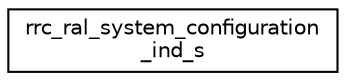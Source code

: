 digraph "Graphical Class Hierarchy"
{
 // LATEX_PDF_SIZE
  edge [fontname="Helvetica",fontsize="10",labelfontname="Helvetica",labelfontsize="10"];
  node [fontname="Helvetica",fontsize="10",shape=record];
  rankdir="LR";
  Node0 [label="rrc_ral_system_configuration\l_ind_s",height=0.2,width=0.4,color="black", fillcolor="white", style="filled",URL="$structrrc__ral__system__configuration__ind__s.html",tooltip=" "];
}
